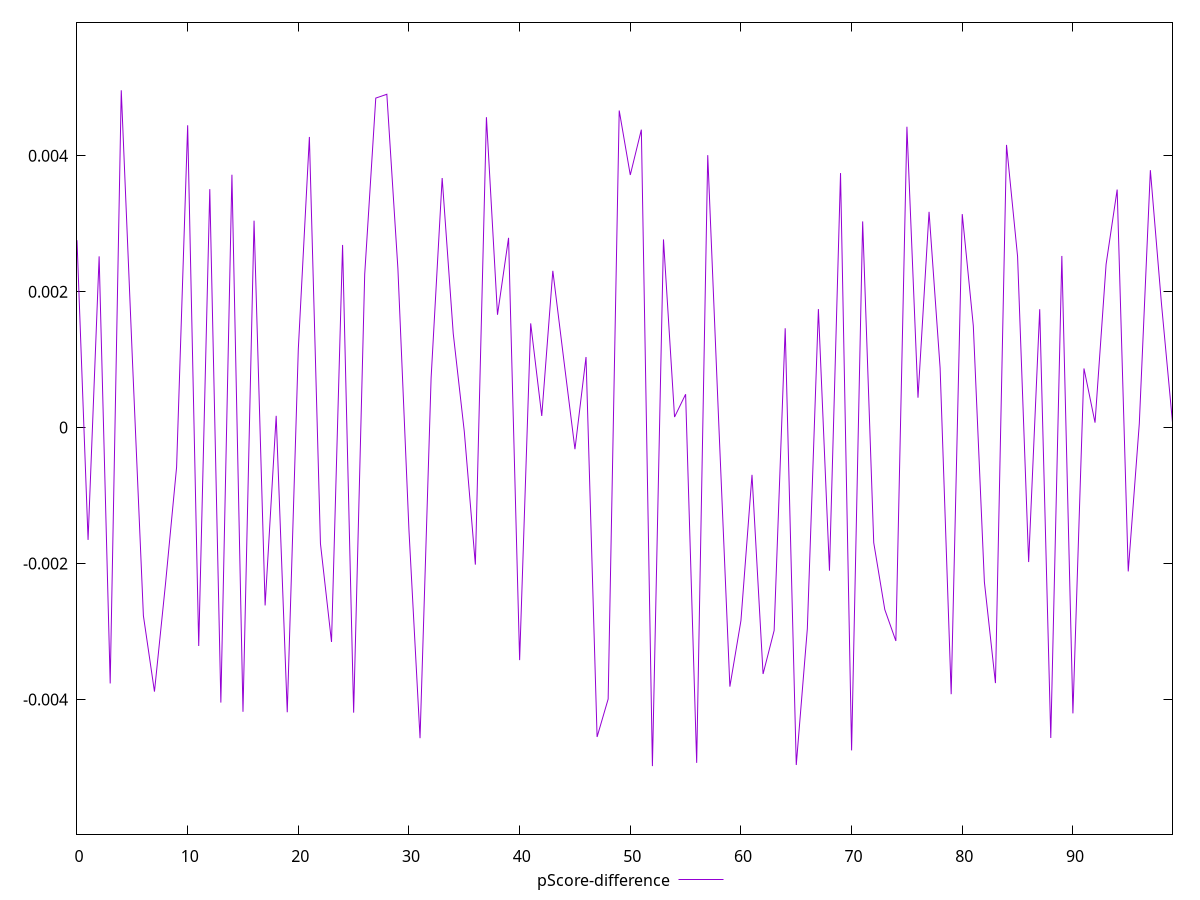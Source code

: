 reset

$pScoreDifference <<EOF
0 0.0027563759700961754
1 -0.0016513840189978923
2 0.002518607260236958
3 -0.0037625578764675562
4 0.004961383327950226
5 0.0010288791431508348
6 -0.0027663735620634313
7 -0.003882936701331524
8 -0.0022939995487953804
9 -0.0005824254827550834
10 0.004446676013861034
11 -0.0032119499590592335
12 0.0035070678805135674
13 -0.004044769799636527
14 0.0037195681034811467
15 -0.00417990452846792
16 0.0030435984258800897
17 -0.0026151608107302937
18 0.00017336339846852657
19 -0.004186185801673736
20 0.0011562244405384312
21 0.004274726161267922
22 -0.0017056619437726545
23 -0.003152183277977977
24 0.002686502324275253
25 -0.004192800344229683
26 0.0022547826436715504
27 0.004846614883782324
28 0.004903111719278319
29 0.0023359981331682947
30 -0.0015120487310929347
31 -0.004567706609200667
32 0.0007285759012932158
33 0.0036703882070410285
34 0.0013855657448571881
35 -0.00005845772389337367
36 -0.0020155958702811616
37 0.004565732018786026
38 0.0016596982016269888
39 0.0027912427719900164
40 -0.0034193539602116324
41 0.0015333964028305287
42 0.00017184469424095378
43 0.0023061233429104155
44 0.000987311130468422
45 -0.0003174821075784262
46 0.0010384265428540554
47 -0.0045495954235212355
48 -0.003991954731919822
49 0.004663815454207493
50 0.0037158926044553175
51 0.004382368883822249
52 -0.004979003956874489
53 0.002767575340595241
54 0.00015563287861922181
55 0.000490820663579656
56 -0.004930310716597303
57 0.004007161438101443
58 0.0000477279873184553
59 -0.0038096416260711054
60 -0.002839269361832866
61 -0.000694999411621924
62 -0.0036232250389934134
63 -0.0029838812132644
64 0.0014613962072568352
65 -0.004962325328686255
66 -0.0029594399324036624
67 0.0017436222406991275
68 -0.0021042645993276862
69 0.003743477814446977
70 -0.004747339206394585
71 0.0030328955995870353
72 -0.0016920899189284792
73 -0.0026759003860682695
74 -0.0031375578066044074
75 0.0044254768593700936
76 0.00043983431808498376
77 0.0031740779806537223
78 0.0008748998861546429
79 -0.003921186221789441
80 0.003140304335171668
81 0.001495691342379514
82 -0.002269640919197416
83 -0.0037578149405054044
84 0.004157987147621509
85 0.002517482998680218
86 -0.0019775337253636893
87 0.0017416245659485907
88 -0.004564624194096367
89 0.0025246001633118242
90 -0.004203096124389259
91 0.0008699139432331304
92 0.0000731764942345503
93 0.0024027409379338838
94 0.0035012976381697154
95 -0.0021149668446492007
96 0.000059238574607364813
97 0.0037867484903059134
98 0.0018279991021650961
99 0.00007714948540214067
EOF

set key outside below
set xrange [0:99]
set yrange [-0.005979003956874489:0.005961383327950226]
set trange [-0.005979003956874489:0.005961383327950226]
set terminal svg size 640, 500 enhanced background rgb 'white'
set output "report/report_00029_2021-02-24T13-36-40.390Z/total-blocking-time/samples/astro/pScore-difference/values.svg"

plot $pScoreDifference title "pScore-difference" with line

reset
